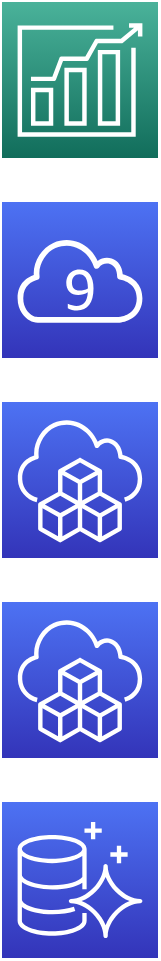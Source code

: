 <mxfile version="12.3.0" type="github" pages="1"><diagram id="vhhG9MRK41uW951mjy8w" name="Page-1"><mxGraphModel dx="946" dy="494" grid="1" gridSize="10" guides="1" tooltips="1" connect="1" arrows="1" fold="1" page="1" pageScale="1" pageWidth="827" pageHeight="1169" math="0" shadow="0"><root><mxCell id="0"/><mxCell id="1" parent="0"/><mxCell id="6W23WKW4NVi-30a90K0Z-1" value="" style="outlineConnect=0;fontColor=#232F3E;gradientColor=#4AB29A;gradientDirection=north;fillColor=#116D5B;strokeColor=#ffffff;dashed=0;verticalLabelPosition=bottom;verticalAlign=top;align=center;html=1;fontSize=12;fontStyle=0;aspect=fixed;shape=mxgraph.aws4.resourceIcon;resIcon=mxgraph.aws4.forecast;" vertex="1" parent="1"><mxGeometry x="360" y="190" width="78" height="78" as="geometry"/></mxCell><mxCell id="6W23WKW4NVi-30a90K0Z-2" value="" style="outlineConnect=0;fontColor=#232F3E;gradientColor=#4D72F3;gradientDirection=north;fillColor=#3334B9;strokeColor=#ffffff;dashed=0;verticalLabelPosition=bottom;verticalAlign=top;align=center;html=1;fontSize=12;fontStyle=0;aspect=fixed;shape=mxgraph.aws4.resourceIcon;resIcon=mxgraph.aws4.cloud9;" vertex="1" parent="1"><mxGeometry x="360" y="290" width="78" height="78" as="geometry"/></mxCell><mxCell id="6W23WKW4NVi-30a90K0Z-3" value="" style="outlineConnect=0;fontColor=#232F3E;gradientColor=#4D72F3;gradientDirection=north;fillColor=#3334B9;strokeColor=#ffffff;dashed=0;verticalLabelPosition=bottom;verticalAlign=top;align=center;html=1;fontSize=12;fontStyle=0;aspect=fixed;shape=mxgraph.aws4.resourceIcon;resIcon=mxgraph.aws4.cloud_development_kit;" vertex="1" parent="1"><mxGeometry x="360" y="390" width="78" height="78" as="geometry"/></mxCell><mxCell id="6W23WKW4NVi-30a90K0Z-4" value="" style="outlineConnect=0;fontColor=#232F3E;gradientColor=#4D72F3;gradientDirection=north;fillColor=#3334B9;strokeColor=#ffffff;dashed=0;verticalLabelPosition=bottom;verticalAlign=top;align=center;html=1;fontSize=12;fontStyle=0;aspect=fixed;shape=mxgraph.aws4.resourceIcon;resIcon=mxgraph.aws4.cloud_development_kit;" vertex="1" parent="1"><mxGeometry x="360" y="490" width="78" height="78" as="geometry"/></mxCell><mxCell id="6W23WKW4NVi-30a90K0Z-5" value="" style="outlineConnect=0;fontColor=#232F3E;gradientColor=#4D72F3;gradientDirection=north;fillColor=#3334B9;strokeColor=#ffffff;dashed=0;verticalLabelPosition=bottom;verticalAlign=top;align=center;html=1;fontSize=12;fontStyle=0;aspect=fixed;shape=mxgraph.aws4.resourceIcon;resIcon=mxgraph.aws4.aurora;" vertex="1" parent="1"><mxGeometry x="360" y="590" width="78" height="78" as="geometry"/></mxCell></root></mxGraphModel></diagram></mxfile>